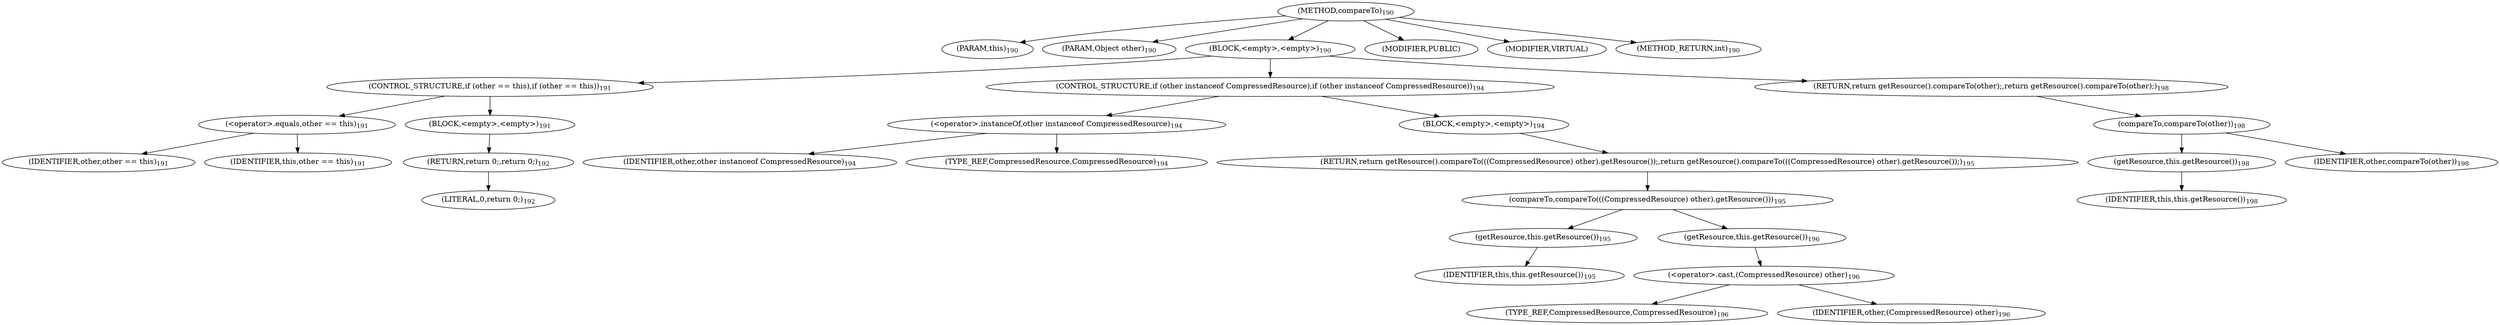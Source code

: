 digraph "compareTo" {  
"319" [label = <(METHOD,compareTo)<SUB>190</SUB>> ]
"20" [label = <(PARAM,this)<SUB>190</SUB>> ]
"320" [label = <(PARAM,Object other)<SUB>190</SUB>> ]
"321" [label = <(BLOCK,&lt;empty&gt;,&lt;empty&gt;)<SUB>190</SUB>> ]
"322" [label = <(CONTROL_STRUCTURE,if (other == this),if (other == this))<SUB>191</SUB>> ]
"323" [label = <(&lt;operator&gt;.equals,other == this)<SUB>191</SUB>> ]
"324" [label = <(IDENTIFIER,other,other == this)<SUB>191</SUB>> ]
"19" [label = <(IDENTIFIER,this,other == this)<SUB>191</SUB>> ]
"325" [label = <(BLOCK,&lt;empty&gt;,&lt;empty&gt;)<SUB>191</SUB>> ]
"326" [label = <(RETURN,return 0;,return 0;)<SUB>192</SUB>> ]
"327" [label = <(LITERAL,0,return 0;)<SUB>192</SUB>> ]
"328" [label = <(CONTROL_STRUCTURE,if (other instanceof CompressedResource),if (other instanceof CompressedResource))<SUB>194</SUB>> ]
"329" [label = <(&lt;operator&gt;.instanceOf,other instanceof CompressedResource)<SUB>194</SUB>> ]
"330" [label = <(IDENTIFIER,other,other instanceof CompressedResource)<SUB>194</SUB>> ]
"331" [label = <(TYPE_REF,CompressedResource,CompressedResource)<SUB>194</SUB>> ]
"332" [label = <(BLOCK,&lt;empty&gt;,&lt;empty&gt;)<SUB>194</SUB>> ]
"333" [label = <(RETURN,return getResource().compareTo(((CompressedResource) other).getResource());,return getResource().compareTo(((CompressedResource) other).getResource());)<SUB>195</SUB>> ]
"334" [label = <(compareTo,compareTo(((CompressedResource) other).getResource()))<SUB>195</SUB>> ]
"335" [label = <(getResource,this.getResource())<SUB>195</SUB>> ]
"21" [label = <(IDENTIFIER,this,this.getResource())<SUB>195</SUB>> ]
"336" [label = <(getResource,this.getResource())<SUB>196</SUB>> ]
"337" [label = <(&lt;operator&gt;.cast,(CompressedResource) other)<SUB>196</SUB>> ]
"338" [label = <(TYPE_REF,CompressedResource,CompressedResource)<SUB>196</SUB>> ]
"339" [label = <(IDENTIFIER,other,(CompressedResource) other)<SUB>196</SUB>> ]
"340" [label = <(RETURN,return getResource().compareTo(other);,return getResource().compareTo(other);)<SUB>198</SUB>> ]
"341" [label = <(compareTo,compareTo(other))<SUB>198</SUB>> ]
"342" [label = <(getResource,this.getResource())<SUB>198</SUB>> ]
"22" [label = <(IDENTIFIER,this,this.getResource())<SUB>198</SUB>> ]
"343" [label = <(IDENTIFIER,other,compareTo(other))<SUB>198</SUB>> ]
"344" [label = <(MODIFIER,PUBLIC)> ]
"345" [label = <(MODIFIER,VIRTUAL)> ]
"346" [label = <(METHOD_RETURN,int)<SUB>190</SUB>> ]
  "319" -> "20" 
  "319" -> "320" 
  "319" -> "321" 
  "319" -> "344" 
  "319" -> "345" 
  "319" -> "346" 
  "321" -> "322" 
  "321" -> "328" 
  "321" -> "340" 
  "322" -> "323" 
  "322" -> "325" 
  "323" -> "324" 
  "323" -> "19" 
  "325" -> "326" 
  "326" -> "327" 
  "328" -> "329" 
  "328" -> "332" 
  "329" -> "330" 
  "329" -> "331" 
  "332" -> "333" 
  "333" -> "334" 
  "334" -> "335" 
  "334" -> "336" 
  "335" -> "21" 
  "336" -> "337" 
  "337" -> "338" 
  "337" -> "339" 
  "340" -> "341" 
  "341" -> "342" 
  "341" -> "343" 
  "342" -> "22" 
}
